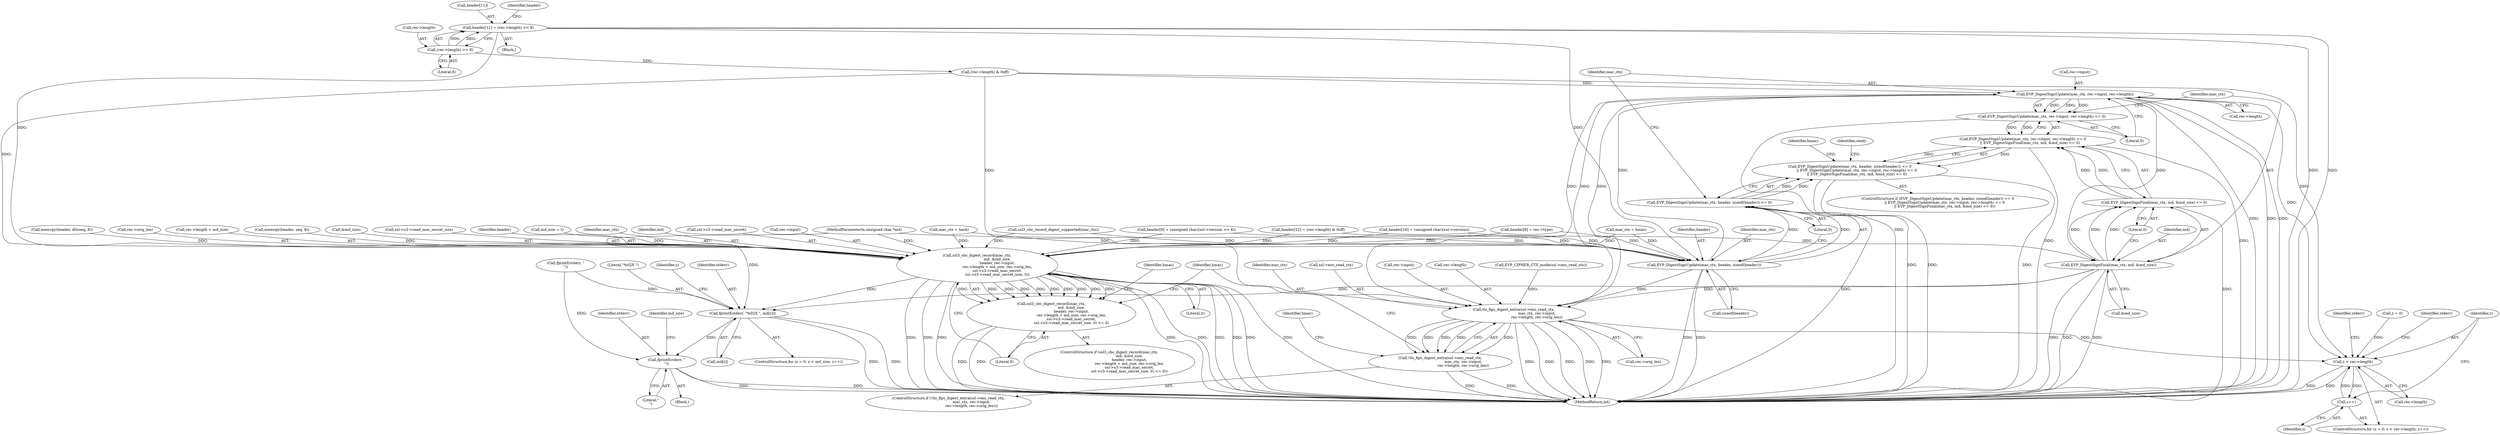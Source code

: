 digraph "0_openssl_4ad93618d26a3ea23d36ad5498ff4f59eff3a4d2_3@array" {
"1000267" [label="(Call,header[11] = (rec->length) >> 8)"];
"1000271" [label="(Call,(rec->length) >> 8)"];
"1000305" [label="(Call,ssl3_cbc_digest_record(mac_ctx,\n                                   md, &md_size,\n                                   header, rec->input,\n                                   rec->length + md_size, rec->orig_len,\n                                   ssl->s3->read_mac_secret,\n                                   ssl->s3->read_mac_secret_size, 0))"];
"1000304" [label="(Call,ssl3_cbc_digest_record(mac_ctx,\n                                   md, &md_size,\n                                   header, rec->input,\n                                   rec->length + md_size, rec->orig_len,\n                                   ssl->s3->read_mac_secret,\n                                   ssl->s3->read_mac_secret_size, 0) <= 0)"];
"1000495" [label="(Call,fprintf(stderr, \"%02X \", md[z]))"];
"1000501" [label="(Call,fprintf(stderr, \"\n\"))"];
"1000345" [label="(Call,EVP_DigestSignUpdate(mac_ctx, header, sizeof(header)))"];
"1000344" [label="(Call,EVP_DigestSignUpdate(mac_ctx, header, sizeof(header)) <= 0)"];
"1000343" [label="(Call,EVP_DigestSignUpdate(mac_ctx, header, sizeof(header)) <= 0\n            || EVP_DigestSignUpdate(mac_ctx, rec->input, rec->length) <= 0\n            || EVP_DigestSignFinal(mac_ctx, md, &md_size) <= 0)"];
"1000353" [label="(Call,EVP_DigestSignUpdate(mac_ctx, rec->input, rec->length))"];
"1000352" [label="(Call,EVP_DigestSignUpdate(mac_ctx, rec->input, rec->length) <= 0)"];
"1000351" [label="(Call,EVP_DigestSignUpdate(mac_ctx, rec->input, rec->length) <= 0\n            || EVP_DigestSignFinal(mac_ctx, md, &md_size) <= 0)"];
"1000363" [label="(Call,EVP_DigestSignFinal(mac_ctx, md, &md_size))"];
"1000362" [label="(Call,EVP_DigestSignFinal(mac_ctx, md, &md_size) <= 0)"];
"1000386" [label="(Call,tls_fips_digest_extra(ssl->enc_read_ctx,\n                                        mac_ctx, rec->input,\n                                        rec->length, rec->orig_len))"];
"1000385" [label="(Call,!tls_fips_digest_extra(ssl->enc_read_ctx,\n                                        mac_ctx, rec->input,\n                                        rec->length, rec->orig_len))"];
"1000440" [label="(Call,z < rec->length)"];
"1000445" [label="(Call,z++)"];
"1000445" [label="(Call,z++)"];
"1000440" [label="(Call,z < rec->length)"];
"1000307" [label="(Identifier,md)"];
"1000505" [label="(Identifier,md_size)"];
"1000343" [label="(Call,EVP_DigestSignUpdate(mac_ctx, header, sizeof(header)) <= 0\n            || EVP_DigestSignUpdate(mac_ctx, rec->input, rec->length) <= 0\n            || EVP_DigestSignFinal(mac_ctx, md, &md_size) <= 0)"];
"1000496" [label="(Identifier,stderr)"];
"1000366" [label="(Call,&md_size)"];
"1000272" [label="(Call,rec->length)"];
"1000311" [label="(Call,rec->input)"];
"1000378" [label="(Identifier,send)"];
"1000484" [label="(Block,)"];
"1000345" [label="(Call,EVP_DigestSignUpdate(mac_ctx, header, sizeof(header)))"];
"1000319" [label="(Call,rec->orig_len)"];
"1000351" [label="(Call,EVP_DigestSignUpdate(mac_ctx, rec->input, rec->length) <= 0\n            || EVP_DigestSignFinal(mac_ctx, md, &md_size) <= 0)"];
"1000304" [label="(Call,ssl3_cbc_digest_record(mac_ctx,\n                                   md, &md_size,\n                                   header, rec->input,\n                                   rec->length + md_size, rec->orig_len,\n                                   ssl->s3->read_mac_secret,\n                                   ssl->s3->read_mac_secret_size, 0) <= 0)"];
"1000407" [label="(Identifier,hmac)"];
"1000371" [label="(Identifier,hmac)"];
"1000348" [label="(Call,sizeof(header))"];
"1000178" [label="(Call,mac_ctx = hash)"];
"1000268" [label="(Call,header[11])"];
"1000306" [label="(Identifier,mac_ctx)"];
"1000280" [label="(Call,(rec->length) & 0xff)"];
"1000275" [label="(Literal,8)"];
"1000506" [label="(MethodReturn,int)"];
"1000391" [label="(Call,rec->input)"];
"1000276" [label="(Call,header[12] = (rec->length) & 0xff)"];
"1000456" [label="(Identifier,stderr)"];
"1000502" [label="(Identifier,stderr)"];
"1000497" [label="(Literal,\"%02X \")"];
"1000106" [label="(MethodParameterIn,unsigned char *md)"];
"1000231" [label="(Call,memcpy(header, dtlsseq, 8))"];
"1000322" [label="(Call,ssl->s3->read_mac_secret)"];
"1000247" [label="(Call,header[9] = (unsigned char)(ssl->version >> 8))"];
"1000402" [label="(Identifier,hmac)"];
"1000354" [label="(Identifier,mac_ctx)"];
"1000342" [label="(ControlStructure,if (EVP_DigestSignUpdate(mac_ctx, header, sizeof(header)) <= 0\n            || EVP_DigestSignUpdate(mac_ctx, rec->input, rec->length) <= 0\n            || EVP_DigestSignFinal(mac_ctx, md, &md_size) <= 0))"];
"1000271" [label="(Call,(rec->length) >> 8)"];
"1000394" [label="(Call,rec->length)"];
"1000305" [label="(Call,ssl3_cbc_digest_record(mac_ctx,\n                                   md, &md_size,\n                                   header, rec->input,\n                                   rec->length + md_size, rec->orig_len,\n                                   ssl->s3->read_mac_secret,\n                                   ssl->s3->read_mac_secret_size, 0))"];
"1000495" [label="(Call,fprintf(stderr, \"%02X \", md[z]))"];
"1000455" [label="(Call,fprintf(stderr, \"\n\"))"];
"1000314" [label="(Call,rec->length + md_size)"];
"1000350" [label="(Literal,0)"];
"1000437" [label="(Call,z = 0)"];
"1000236" [label="(Call,memcpy(header, seq, 8))"];
"1000108" [label="(Block,)"];
"1000344" [label="(Call,EVP_DigestSignUpdate(mac_ctx, header, sizeof(header)) <= 0)"];
"1000295" [label="(Call,EVP_CIPHER_CTX_mode(ssl->enc_read_ctx))"];
"1000353" [label="(Call,EVP_DigestSignUpdate(mac_ctx, rec->input, rec->length))"];
"1000352" [label="(Call,EVP_DigestSignUpdate(mac_ctx, rec->input, rec->length) <= 0)"];
"1000267" [label="(Call,header[11] = (rec->length) >> 8)"];
"1000346" [label="(Identifier,mac_ctx)"];
"1000362" [label="(Call,EVP_DigestSignFinal(mac_ctx, md, &md_size) <= 0)"];
"1000308" [label="(Call,&md_size)"];
"1000336" [label="(Identifier,hmac)"];
"1000303" [label="(ControlStructure,if (ssl3_cbc_digest_record(mac_ctx,\n                                   md, &md_size,\n                                   header, rec->input,\n                                   rec->length + md_size, rec->orig_len,\n                                   ssl->s3->read_mac_secret,\n                                   ssl->s3->read_mac_secret_size, 0) <= 0))"];
"1000333" [label="(Literal,0)"];
"1000446" [label="(Identifier,z)"];
"1000327" [label="(Call,ssl->s3->read_mac_secret_size)"];
"1000240" [label="(Call,header[8] = rec->type)"];
"1000390" [label="(Identifier,mac_ctx)"];
"1000365" [label="(Identifier,md)"];
"1000347" [label="(Identifier,header)"];
"1000363" [label="(Call,EVP_DigestSignFinal(mac_ctx, md, &md_size))"];
"1000503" [label="(Literal,\"\n\")"];
"1000361" [label="(Literal,0)"];
"1000441" [label="(Identifier,z)"];
"1000442" [label="(Call,rec->length)"];
"1000310" [label="(Identifier,header)"];
"1000172" [label="(Call,md_size = t)"];
"1000332" [label="(Literal,0)"];
"1000364" [label="(Identifier,mac_ctx)"];
"1000198" [label="(Call,mac_ctx = hmac)"];
"1000368" [label="(Literal,0)"];
"1000386" [label="(Call,tls_fips_digest_extra(ssl->enc_read_ctx,\n                                        mac_ctx, rec->input,\n                                        rec->length, rec->orig_len))"];
"1000358" [label="(Call,rec->length)"];
"1000385" [label="(Call,!tls_fips_digest_extra(ssl->enc_read_ctx,\n                                        mac_ctx, rec->input,\n                                        rec->length, rec->orig_len))"];
"1000397" [label="(Call,rec->orig_len)"];
"1000384" [label="(ControlStructure,if (!tls_fips_digest_extra(ssl->enc_read_ctx,\n                                        mac_ctx, rec->input,\n                                        rec->length, rec->orig_len)))"];
"1000436" [label="(ControlStructure,for (z = 0; z < rec->length; z++))"];
"1000498" [label="(Call,md[z])"];
"1000278" [label="(Identifier,header)"];
"1000355" [label="(Call,rec->input)"];
"1000258" [label="(Call,header[10] = (unsigned char)(ssl->version))"];
"1000387" [label="(Call,ssl->enc_read_ctx)"];
"1000486" [label="(ControlStructure,for (z = 0; z < md_size; z++))"];
"1000300" [label="(Call,ssl3_cbc_record_digest_supported(mac_ctx))"];
"1000501" [label="(Call,fprintf(stderr, \"\n\"))"];
"1000494" [label="(Identifier,z)"];
"1000448" [label="(Identifier,stderr)"];
"1000267" -> "1000108"  [label="AST: "];
"1000267" -> "1000271"  [label="CFG: "];
"1000268" -> "1000267"  [label="AST: "];
"1000271" -> "1000267"  [label="AST: "];
"1000278" -> "1000267"  [label="CFG: "];
"1000267" -> "1000506"  [label="DDG: "];
"1000267" -> "1000506"  [label="DDG: "];
"1000271" -> "1000267"  [label="DDG: "];
"1000271" -> "1000267"  [label="DDG: "];
"1000267" -> "1000305"  [label="DDG: "];
"1000267" -> "1000345"  [label="DDG: "];
"1000271" -> "1000275"  [label="CFG: "];
"1000272" -> "1000271"  [label="AST: "];
"1000275" -> "1000271"  [label="AST: "];
"1000271" -> "1000280"  [label="DDG: "];
"1000305" -> "1000304"  [label="AST: "];
"1000305" -> "1000332"  [label="CFG: "];
"1000306" -> "1000305"  [label="AST: "];
"1000307" -> "1000305"  [label="AST: "];
"1000308" -> "1000305"  [label="AST: "];
"1000310" -> "1000305"  [label="AST: "];
"1000311" -> "1000305"  [label="AST: "];
"1000314" -> "1000305"  [label="AST: "];
"1000319" -> "1000305"  [label="AST: "];
"1000322" -> "1000305"  [label="AST: "];
"1000327" -> "1000305"  [label="AST: "];
"1000332" -> "1000305"  [label="AST: "];
"1000333" -> "1000305"  [label="CFG: "];
"1000305" -> "1000506"  [label="DDG: "];
"1000305" -> "1000506"  [label="DDG: "];
"1000305" -> "1000506"  [label="DDG: "];
"1000305" -> "1000506"  [label="DDG: "];
"1000305" -> "1000506"  [label="DDG: "];
"1000305" -> "1000506"  [label="DDG: "];
"1000305" -> "1000506"  [label="DDG: "];
"1000305" -> "1000506"  [label="DDG: "];
"1000305" -> "1000506"  [label="DDG: "];
"1000305" -> "1000304"  [label="DDG: "];
"1000305" -> "1000304"  [label="DDG: "];
"1000305" -> "1000304"  [label="DDG: "];
"1000305" -> "1000304"  [label="DDG: "];
"1000305" -> "1000304"  [label="DDG: "];
"1000305" -> "1000304"  [label="DDG: "];
"1000305" -> "1000304"  [label="DDG: "];
"1000305" -> "1000304"  [label="DDG: "];
"1000305" -> "1000304"  [label="DDG: "];
"1000305" -> "1000304"  [label="DDG: "];
"1000178" -> "1000305"  [label="DDG: "];
"1000300" -> "1000305"  [label="DDG: "];
"1000198" -> "1000305"  [label="DDG: "];
"1000106" -> "1000305"  [label="DDG: "];
"1000236" -> "1000305"  [label="DDG: "];
"1000231" -> "1000305"  [label="DDG: "];
"1000276" -> "1000305"  [label="DDG: "];
"1000240" -> "1000305"  [label="DDG: "];
"1000258" -> "1000305"  [label="DDG: "];
"1000247" -> "1000305"  [label="DDG: "];
"1000280" -> "1000305"  [label="DDG: "];
"1000172" -> "1000305"  [label="DDG: "];
"1000305" -> "1000495"  [label="DDG: "];
"1000304" -> "1000303"  [label="AST: "];
"1000304" -> "1000333"  [label="CFG: "];
"1000333" -> "1000304"  [label="AST: "];
"1000336" -> "1000304"  [label="CFG: "];
"1000407" -> "1000304"  [label="CFG: "];
"1000304" -> "1000506"  [label="DDG: "];
"1000304" -> "1000506"  [label="DDG: "];
"1000495" -> "1000486"  [label="AST: "];
"1000495" -> "1000498"  [label="CFG: "];
"1000496" -> "1000495"  [label="AST: "];
"1000497" -> "1000495"  [label="AST: "];
"1000498" -> "1000495"  [label="AST: "];
"1000494" -> "1000495"  [label="CFG: "];
"1000495" -> "1000506"  [label="DDG: "];
"1000495" -> "1000506"  [label="DDG: "];
"1000455" -> "1000495"  [label="DDG: "];
"1000363" -> "1000495"  [label="DDG: "];
"1000106" -> "1000495"  [label="DDG: "];
"1000495" -> "1000501"  [label="DDG: "];
"1000501" -> "1000484"  [label="AST: "];
"1000501" -> "1000503"  [label="CFG: "];
"1000502" -> "1000501"  [label="AST: "];
"1000503" -> "1000501"  [label="AST: "];
"1000505" -> "1000501"  [label="CFG: "];
"1000501" -> "1000506"  [label="DDG: "];
"1000501" -> "1000506"  [label="DDG: "];
"1000455" -> "1000501"  [label="DDG: "];
"1000345" -> "1000344"  [label="AST: "];
"1000345" -> "1000348"  [label="CFG: "];
"1000346" -> "1000345"  [label="AST: "];
"1000347" -> "1000345"  [label="AST: "];
"1000348" -> "1000345"  [label="AST: "];
"1000350" -> "1000345"  [label="CFG: "];
"1000345" -> "1000506"  [label="DDG: "];
"1000345" -> "1000506"  [label="DDG: "];
"1000345" -> "1000344"  [label="DDG: "];
"1000345" -> "1000344"  [label="DDG: "];
"1000178" -> "1000345"  [label="DDG: "];
"1000300" -> "1000345"  [label="DDG: "];
"1000198" -> "1000345"  [label="DDG: "];
"1000276" -> "1000345"  [label="DDG: "];
"1000240" -> "1000345"  [label="DDG: "];
"1000258" -> "1000345"  [label="DDG: "];
"1000247" -> "1000345"  [label="DDG: "];
"1000345" -> "1000353"  [label="DDG: "];
"1000345" -> "1000386"  [label="DDG: "];
"1000344" -> "1000343"  [label="AST: "];
"1000344" -> "1000350"  [label="CFG: "];
"1000350" -> "1000344"  [label="AST: "];
"1000354" -> "1000344"  [label="CFG: "];
"1000343" -> "1000344"  [label="CFG: "];
"1000344" -> "1000506"  [label="DDG: "];
"1000344" -> "1000343"  [label="DDG: "];
"1000344" -> "1000343"  [label="DDG: "];
"1000343" -> "1000342"  [label="AST: "];
"1000343" -> "1000351"  [label="CFG: "];
"1000351" -> "1000343"  [label="AST: "];
"1000371" -> "1000343"  [label="CFG: "];
"1000378" -> "1000343"  [label="CFG: "];
"1000343" -> "1000506"  [label="DDG: "];
"1000343" -> "1000506"  [label="DDG: "];
"1000343" -> "1000506"  [label="DDG: "];
"1000351" -> "1000343"  [label="DDG: "];
"1000351" -> "1000343"  [label="DDG: "];
"1000353" -> "1000352"  [label="AST: "];
"1000353" -> "1000358"  [label="CFG: "];
"1000354" -> "1000353"  [label="AST: "];
"1000355" -> "1000353"  [label="AST: "];
"1000358" -> "1000353"  [label="AST: "];
"1000361" -> "1000353"  [label="CFG: "];
"1000353" -> "1000506"  [label="DDG: "];
"1000353" -> "1000506"  [label="DDG: "];
"1000353" -> "1000506"  [label="DDG: "];
"1000353" -> "1000352"  [label="DDG: "];
"1000353" -> "1000352"  [label="DDG: "];
"1000353" -> "1000352"  [label="DDG: "];
"1000280" -> "1000353"  [label="DDG: "];
"1000353" -> "1000363"  [label="DDG: "];
"1000353" -> "1000386"  [label="DDG: "];
"1000353" -> "1000386"  [label="DDG: "];
"1000353" -> "1000386"  [label="DDG: "];
"1000353" -> "1000440"  [label="DDG: "];
"1000352" -> "1000351"  [label="AST: "];
"1000352" -> "1000361"  [label="CFG: "];
"1000361" -> "1000352"  [label="AST: "];
"1000364" -> "1000352"  [label="CFG: "];
"1000351" -> "1000352"  [label="CFG: "];
"1000352" -> "1000506"  [label="DDG: "];
"1000352" -> "1000351"  [label="DDG: "];
"1000352" -> "1000351"  [label="DDG: "];
"1000351" -> "1000362"  [label="CFG: "];
"1000362" -> "1000351"  [label="AST: "];
"1000351" -> "1000506"  [label="DDG: "];
"1000351" -> "1000506"  [label="DDG: "];
"1000362" -> "1000351"  [label="DDG: "];
"1000362" -> "1000351"  [label="DDG: "];
"1000363" -> "1000362"  [label="AST: "];
"1000363" -> "1000366"  [label="CFG: "];
"1000364" -> "1000363"  [label="AST: "];
"1000365" -> "1000363"  [label="AST: "];
"1000366" -> "1000363"  [label="AST: "];
"1000368" -> "1000363"  [label="CFG: "];
"1000363" -> "1000506"  [label="DDG: "];
"1000363" -> "1000506"  [label="DDG: "];
"1000363" -> "1000506"  [label="DDG: "];
"1000363" -> "1000362"  [label="DDG: "];
"1000363" -> "1000362"  [label="DDG: "];
"1000363" -> "1000362"  [label="DDG: "];
"1000106" -> "1000363"  [label="DDG: "];
"1000363" -> "1000386"  [label="DDG: "];
"1000362" -> "1000368"  [label="CFG: "];
"1000368" -> "1000362"  [label="AST: "];
"1000362" -> "1000506"  [label="DDG: "];
"1000386" -> "1000385"  [label="AST: "];
"1000386" -> "1000397"  [label="CFG: "];
"1000387" -> "1000386"  [label="AST: "];
"1000390" -> "1000386"  [label="AST: "];
"1000391" -> "1000386"  [label="AST: "];
"1000394" -> "1000386"  [label="AST: "];
"1000397" -> "1000386"  [label="AST: "];
"1000385" -> "1000386"  [label="CFG: "];
"1000386" -> "1000506"  [label="DDG: "];
"1000386" -> "1000506"  [label="DDG: "];
"1000386" -> "1000506"  [label="DDG: "];
"1000386" -> "1000506"  [label="DDG: "];
"1000386" -> "1000506"  [label="DDG: "];
"1000386" -> "1000385"  [label="DDG: "];
"1000386" -> "1000385"  [label="DDG: "];
"1000386" -> "1000385"  [label="DDG: "];
"1000386" -> "1000385"  [label="DDG: "];
"1000386" -> "1000385"  [label="DDG: "];
"1000295" -> "1000386"  [label="DDG: "];
"1000280" -> "1000386"  [label="DDG: "];
"1000386" -> "1000440"  [label="DDG: "];
"1000385" -> "1000384"  [label="AST: "];
"1000402" -> "1000385"  [label="CFG: "];
"1000407" -> "1000385"  [label="CFG: "];
"1000385" -> "1000506"  [label="DDG: "];
"1000385" -> "1000506"  [label="DDG: "];
"1000440" -> "1000436"  [label="AST: "];
"1000440" -> "1000442"  [label="CFG: "];
"1000441" -> "1000440"  [label="AST: "];
"1000442" -> "1000440"  [label="AST: "];
"1000448" -> "1000440"  [label="CFG: "];
"1000456" -> "1000440"  [label="CFG: "];
"1000440" -> "1000506"  [label="DDG: "];
"1000440" -> "1000506"  [label="DDG: "];
"1000437" -> "1000440"  [label="DDG: "];
"1000445" -> "1000440"  [label="DDG: "];
"1000280" -> "1000440"  [label="DDG: "];
"1000440" -> "1000445"  [label="DDG: "];
"1000445" -> "1000436"  [label="AST: "];
"1000445" -> "1000446"  [label="CFG: "];
"1000446" -> "1000445"  [label="AST: "];
"1000441" -> "1000445"  [label="CFG: "];
}

